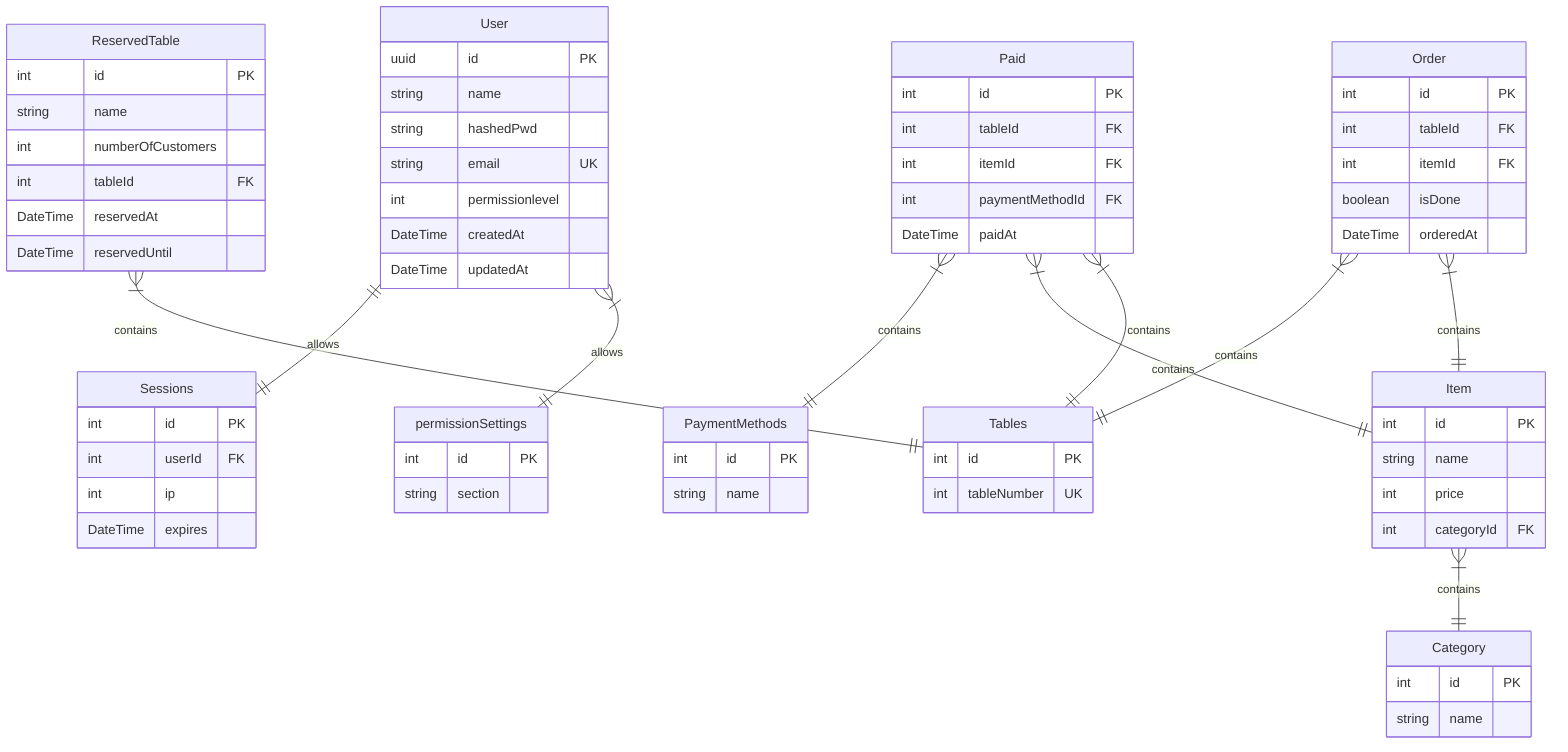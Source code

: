 erDiagram

User{
    uuid id PK
    string name
    string hashedPwd
    string email UK
    int permissionlevel
    DateTime createdAt
    DateTime updatedAt
}

permissionSettings{
    int id PK
    string section
}

Tables{
    int id PK
    int tableNumber UK
}

PaymentMethods{
    int id PK
    string name 
}

Category{
    int id PK
    string name
}

Item{
    int id PK
    string name
    int price
    int categoryId FK
}

Paid{
    int id PK
    int tableId FK 
    int itemId FK
    int paymentMethodId FK
    DateTime paidAt
}

Order{
    int id PK
    int tableId FK
    int itemId FK
    boolean isDone
    DateTime orderedAt
}

ReservedTable{
    int id PK
    string name
    int numberOfCustomers
    int tableId FK
    DateTime reservedAt 
    DateTime reservedUntil 
}

Sessions{
    int id PK
    int userId FK
    int ip
    DateTime expires
}

Order}|--||Item:contains
Order}|--||Tables:contains
Paid}|--||Tables:contains
Paid}|--||Item:contains
Item}|--||Category:contains
ReservedTable}|--||Tables:contains
Paid}|--||PaymentMethods:contains
User}|--||permissionSettings:allows
User||--||Sessions:allows
